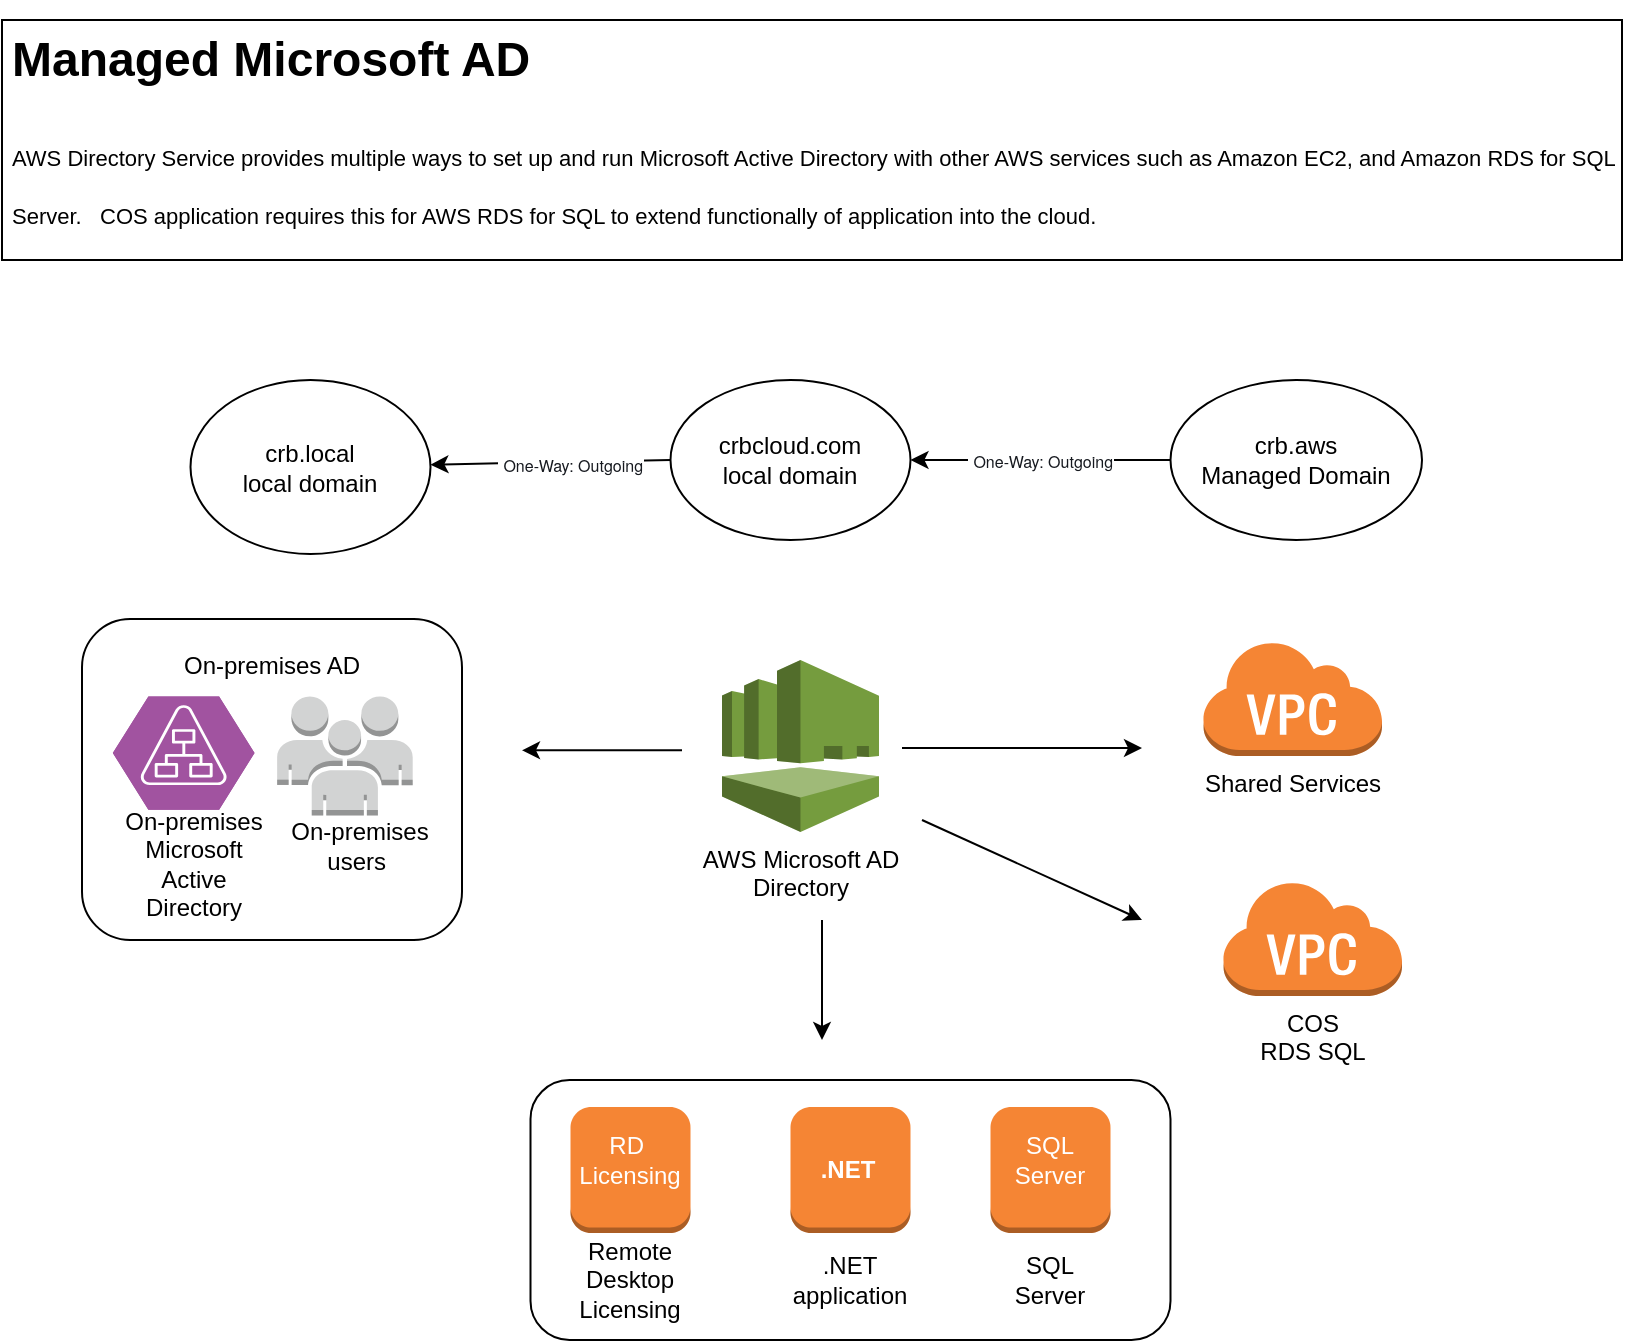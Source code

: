 <mxfile version="14.7.7" type="github"><diagram id="penZBUYTNKfO1pVxRUr-" name="Page-1"><mxGraphModel dx="1422" dy="774" grid="1" gridSize="10" guides="1" tooltips="1" connect="1" arrows="1" fold="1" page="1" pageScale="1" pageWidth="850" pageHeight="1100" math="0" shadow="0"><root><mxCell id="0"/><mxCell id="1" parent="0"/><mxCell id="vPcysUxUlL6my3NZdGl7-1" value="crbcloud.com&lt;br&gt;local domain" style="ellipse;whiteSpace=wrap;html=1;" parent="1" vertex="1"><mxGeometry x="354.25" y="220" width="120" height="80" as="geometry"/></mxCell><mxCell id="vPcysUxUlL6my3NZdGl7-2" value="crb.local&lt;br&gt;local domain" style="ellipse;whiteSpace=wrap;html=1;" parent="1" vertex="1"><mxGeometry x="114.25" y="220" width="120" height="87" as="geometry"/></mxCell><mxCell id="vPcysUxUlL6my3NZdGl7-3" value="crb.aws&lt;br&gt;Managed Domain" style="ellipse;whiteSpace=wrap;html=1;" parent="1" vertex="1"><mxGeometry x="604.25" y="220" width="125.75" height="80" as="geometry"/></mxCell><mxCell id="vPcysUxUlL6my3NZdGl7-5" value="" style="endArrow=classic;html=1;exitX=0;exitY=0.5;exitDx=0;exitDy=0;" parent="1" source="vPcysUxUlL6my3NZdGl7-1" target="vPcysUxUlL6my3NZdGl7-2" edge="1"><mxGeometry width="50" height="50" relative="1" as="geometry"><mxPoint x="304.25" y="290" as="sourcePoint"/><mxPoint x="354.25" y="240" as="targetPoint"/></mxGeometry></mxCell><mxCell id="ewfjUAErBIeJd-Xq7e8Y-9" value="&lt;span style=&quot;color: rgb(22 , 25 , 31) ; font-family: &amp;#34;amazon ember&amp;#34; , &amp;#34;helvetica neue&amp;#34; , &amp;#34;roboto&amp;#34; , &amp;#34;arial&amp;#34; , sans-serif&quot;&gt;&lt;font style=&quot;font-size: 8px&quot;&gt;&amp;nbsp;One-Way: Outgoing&lt;/font&gt;&lt;/span&gt;" style="edgeLabel;html=1;align=center;verticalAlign=middle;resizable=0;points=[];" vertex="1" connectable="0" parent="vPcysUxUlL6my3NZdGl7-5"><mxGeometry x="0.371" y="-1" relative="1" as="geometry"><mxPoint x="32" y="1" as="offset"/></mxGeometry></mxCell><mxCell id="jdtlUKpPJRM6OAGS04Ys-1" value="&lt;span style=&quot;color: rgb(22 , 25 , 31) ; font-family: &amp;#34;amazon ember&amp;#34; , &amp;#34;helvetica neue&amp;#34; , &amp;#34;roboto&amp;#34; , &amp;#34;arial&amp;#34; , sans-serif ; font-style: normal ; font-weight: 400 ; letter-spacing: normal ; text-align: center ; text-indent: 0px ; text-transform: none ; word-spacing: 0px ; background-color: rgb(255 , 255 , 255) ; display: inline ; float: none&quot;&gt;&lt;font style=&quot;font-size: 8px&quot;&gt;&amp;nbsp;One-Way: Outgoing&lt;/font&gt;&lt;/span&gt;" style="endArrow=classic;html=1;exitX=0;exitY=0.5;exitDx=0;exitDy=0;entryX=1;entryY=0.5;entryDx=0;entryDy=0;" parent="1" source="vPcysUxUlL6my3NZdGl7-3" target="vPcysUxUlL6my3NZdGl7-1" edge="1"><mxGeometry width="50" height="50" relative="1" as="geometry"><mxPoint x="494.25" y="260" as="sourcePoint"/><mxPoint x="544.25" y="210" as="targetPoint"/></mxGeometry></mxCell><mxCell id="ewfjUAErBIeJd-Xq7e8Y-6" value="Shared Services&lt;br&gt;" style="outlineConnect=0;dashed=0;verticalLabelPosition=bottom;verticalAlign=top;align=center;html=1;shape=mxgraph.aws3.virtual_private_cloud;fillColor=#F58534;gradientColor=none;" vertex="1" parent="1"><mxGeometry x="620" y="350" width="90" height="58" as="geometry"/></mxCell><mxCell id="ewfjUAErBIeJd-Xq7e8Y-10" value="COS&lt;br&gt;RDS SQL" style="outlineConnect=0;dashed=0;verticalLabelPosition=bottom;verticalAlign=top;align=center;html=1;shape=mxgraph.aws3.virtual_private_cloud;fillColor=#F58534;gradientColor=none;" vertex="1" parent="1"><mxGeometry x="630" y="470" width="90" height="58" as="geometry"/></mxCell><mxCell id="ewfjUAErBIeJd-Xq7e8Y-15" value="&lt;h1&gt;Managed Microsoft AD&lt;/h1&gt;&lt;h1&gt;&lt;span style=&quot;font-weight: 400&quot;&gt;&lt;font style=&quot;font-size: 11px&quot;&gt;AWS Directory Service provides multiple ways to set up and run Microsoft Active Directory with other AWS services such as Amazon EC2, and Amazon RDS for SQL Server.&amp;nbsp; &amp;nbsp;COS application requires this for AWS RDS for SQL to extend functionally of application into the cloud.&amp;nbsp;&lt;/font&gt;&lt;/span&gt;&lt;br&gt;&lt;/h1&gt;" style="text;html=1;fillColor=none;spacing=5;spacingTop=-20;whiteSpace=wrap;overflow=hidden;rounded=0;strokeColor=#000000;" vertex="1" parent="1"><mxGeometry x="20" y="40" width="810" height="120" as="geometry"/></mxCell><mxCell id="ewfjUAErBIeJd-Xq7e8Y-22" value="" style="group" vertex="1" connectable="0" parent="1"><mxGeometry x="60" y="339.5" width="190" height="160.5" as="geometry"/></mxCell><mxCell id="ewfjUAErBIeJd-Xq7e8Y-16" value="On-premises AD&lt;br&gt;&lt;br&gt;&lt;br&gt;&lt;br&gt;&lt;br&gt;&lt;br&gt;&lt;br&gt;&lt;br&gt;&lt;br&gt;" style="rounded=1;whiteSpace=wrap;html=1;strokeColor=#000000;" vertex="1" parent="ewfjUAErBIeJd-Xq7e8Y-22"><mxGeometry width="190" height="160.5" as="geometry"/></mxCell><mxCell id="ewfjUAErBIeJd-Xq7e8Y-18" value="" style="verticalLabelPosition=bottom;html=1;fillColor=#A153A0;strokeColor=#ffffff;verticalAlign=top;align=center;points=[[0,0.5,0],[0.125,0.25,0],[0.25,0,0],[0.5,0,0],[0.75,0,0],[0.875,0.25,0],[1,0.5,0],[0.875,0.75,0],[0.75,1,0],[0.5,1,0],[0.125,0.75,0]];pointerEvents=1;shape=mxgraph.cisco_safe.compositeIcon;bgIcon=mxgraph.cisco_safe.design.blank_device;resIcon=mxgraph.cisco_safe.design.ms_active_directory;" vertex="1" parent="ewfjUAErBIeJd-Xq7e8Y-22"><mxGeometry x="15.405" y="38.709" width="70.865" height="56.647" as="geometry"/></mxCell><mxCell id="ewfjUAErBIeJd-Xq7e8Y-19" value="" style="outlineConnect=0;dashed=0;verticalLabelPosition=bottom;verticalAlign=top;align=center;html=1;shape=mxgraph.aws3.users;fillColor=#D2D3D3;gradientColor=none;strokeColor=#000000;" vertex="1" parent="ewfjUAErBIeJd-Xq7e8Y-22"><mxGeometry x="97.568" y="38.709" width="67.784" height="59.479" as="geometry"/></mxCell><mxCell id="ewfjUAErBIeJd-Xq7e8Y-20" value="On-premises users&amp;nbsp;" style="text;html=1;strokeColor=none;fillColor=none;align=center;verticalAlign=middle;whiteSpace=wrap;rounded=0;" vertex="1" parent="ewfjUAErBIeJd-Xq7e8Y-22"><mxGeometry x="97.568" y="103.853" width="82.162" height="18.882" as="geometry"/></mxCell><mxCell id="ewfjUAErBIeJd-Xq7e8Y-21" value="On-premises Microsoft Active Directory" style="text;html=1;strokeColor=none;fillColor=none;align=center;verticalAlign=middle;whiteSpace=wrap;rounded=0;" vertex="1" parent="ewfjUAErBIeJd-Xq7e8Y-22"><mxGeometry x="15.405" y="113.294" width="82.162" height="18.882" as="geometry"/></mxCell><mxCell id="ewfjUAErBIeJd-Xq7e8Y-45" value="" style="group" vertex="1" connectable="0" parent="1"><mxGeometry x="284.25" y="570" width="320" height="130" as="geometry"/></mxCell><mxCell id="ewfjUAErBIeJd-Xq7e8Y-23" value="" style="rounded=1;whiteSpace=wrap;html=1;strokeColor=#000000;" vertex="1" parent="ewfjUAErBIeJd-Xq7e8Y-45"><mxGeometry width="320" height="130" as="geometry"/></mxCell><mxCell id="ewfjUAErBIeJd-Xq7e8Y-37" value="" style="group" vertex="1" connectable="0" parent="ewfjUAErBIeJd-Xq7e8Y-45"><mxGeometry x="20" y="13.5" width="60" height="63" as="geometry"/></mxCell><mxCell id="ewfjUAErBIeJd-Xq7e8Y-31" value="" style="outlineConnect=0;dashed=0;verticalLabelPosition=bottom;verticalAlign=top;align=center;html=1;shape=mxgraph.aws3.instance;fillColor=#F58534;gradientColor=none;strokeColor=#000000;" vertex="1" parent="ewfjUAErBIeJd-Xq7e8Y-37"><mxGeometry width="60" height="63" as="geometry"/></mxCell><mxCell id="ewfjUAErBIeJd-Xq7e8Y-32" value="&lt;font color=&quot;#ffffff&quot;&gt;RD&amp;nbsp;&lt;br&gt;Licensing&lt;br&gt;&lt;/font&gt;" style="text;html=1;strokeColor=none;fillColor=none;align=center;verticalAlign=middle;whiteSpace=wrap;rounded=0;" vertex="1" parent="ewfjUAErBIeJd-Xq7e8Y-37"><mxGeometry x="10" y="16.5" width="40" height="20" as="geometry"/></mxCell><mxCell id="ewfjUAErBIeJd-Xq7e8Y-38" value="" style="group" vertex="1" connectable="0" parent="ewfjUAErBIeJd-Xq7e8Y-45"><mxGeometry x="130" y="13.5" width="60" height="63" as="geometry"/></mxCell><mxCell id="ewfjUAErBIeJd-Xq7e8Y-30" value="" style="outlineConnect=0;dashed=0;verticalLabelPosition=bottom;verticalAlign=top;align=center;html=1;shape=mxgraph.aws3.instance;fillColor=#F58534;gradientColor=none;strokeColor=#000000;" vertex="1" parent="ewfjUAErBIeJd-Xq7e8Y-38"><mxGeometry width="60" height="63" as="geometry"/></mxCell><mxCell id="ewfjUAErBIeJd-Xq7e8Y-33" value="&lt;font color=&quot;#ffffff&quot;&gt;&lt;b&gt;.NET&lt;/b&gt;&lt;br&gt;&lt;/font&gt;" style="text;html=1;strokeColor=none;fillColor=none;align=center;verticalAlign=middle;whiteSpace=wrap;rounded=0;" vertex="1" parent="ewfjUAErBIeJd-Xq7e8Y-38"><mxGeometry x="9" y="21.5" width="40" height="20" as="geometry"/></mxCell><mxCell id="ewfjUAErBIeJd-Xq7e8Y-39" value="" style="group" vertex="1" connectable="0" parent="ewfjUAErBIeJd-Xq7e8Y-45"><mxGeometry x="230" y="13.5" width="60" height="63" as="geometry"/></mxCell><mxCell id="ewfjUAErBIeJd-Xq7e8Y-29" value="" style="outlineConnect=0;dashed=0;verticalLabelPosition=bottom;verticalAlign=top;align=center;html=1;shape=mxgraph.aws3.instance;fillColor=#F58534;gradientColor=none;strokeColor=#000000;" vertex="1" parent="ewfjUAErBIeJd-Xq7e8Y-39"><mxGeometry width="60" height="63" as="geometry"/></mxCell><mxCell id="ewfjUAErBIeJd-Xq7e8Y-34" value="&lt;font color=&quot;#ffffff&quot;&gt;SQL&lt;br&gt;Server&lt;br&gt;&lt;/font&gt;" style="text;html=1;strokeColor=none;fillColor=none;align=center;verticalAlign=middle;whiteSpace=wrap;rounded=0;" vertex="1" parent="ewfjUAErBIeJd-Xq7e8Y-39"><mxGeometry x="10" y="16.5" width="40" height="20" as="geometry"/></mxCell><mxCell id="ewfjUAErBIeJd-Xq7e8Y-42" value="Remote&lt;br&gt;Desktop&lt;br&gt;Licensing" style="text;html=1;strokeColor=none;fillColor=none;align=center;verticalAlign=middle;whiteSpace=wrap;rounded=0;" vertex="1" parent="ewfjUAErBIeJd-Xq7e8Y-45"><mxGeometry x="30" y="90" width="40" height="20" as="geometry"/></mxCell><mxCell id="ewfjUAErBIeJd-Xq7e8Y-43" value=".NET&lt;br&gt;application" style="text;html=1;strokeColor=none;fillColor=none;align=center;verticalAlign=middle;whiteSpace=wrap;rounded=0;" vertex="1" parent="ewfjUAErBIeJd-Xq7e8Y-45"><mxGeometry x="140" y="90" width="40" height="20" as="geometry"/></mxCell><mxCell id="ewfjUAErBIeJd-Xq7e8Y-44" value="SQL&lt;br&gt;Server" style="text;html=1;strokeColor=none;fillColor=none;align=center;verticalAlign=middle;whiteSpace=wrap;rounded=0;" vertex="1" parent="ewfjUAErBIeJd-Xq7e8Y-45"><mxGeometry x="240" y="90" width="40" height="20" as="geometry"/></mxCell><mxCell id="ewfjUAErBIeJd-Xq7e8Y-46" value="AWS Microsoft AD &lt;br&gt;Directory" style="outlineConnect=0;dashed=0;verticalLabelPosition=bottom;verticalAlign=top;align=center;html=1;shape=mxgraph.aws3.directory_service;fillColor=#759C3E;gradientColor=none;strokeColor=#000000;" vertex="1" parent="1"><mxGeometry x="380" y="360" width="78.5" height="86" as="geometry"/></mxCell><mxCell id="ewfjUAErBIeJd-Xq7e8Y-48" value="" style="endArrow=classic;html=1;" edge="1" parent="1"><mxGeometry width="50" height="50" relative="1" as="geometry"><mxPoint x="470" y="404" as="sourcePoint"/><mxPoint x="590" y="404" as="targetPoint"/></mxGeometry></mxCell><mxCell id="ewfjUAErBIeJd-Xq7e8Y-49" value="" style="endArrow=classic;html=1;" edge="1" parent="1"><mxGeometry width="50" height="50" relative="1" as="geometry"><mxPoint x="480" y="440" as="sourcePoint"/><mxPoint x="590" y="490" as="targetPoint"/></mxGeometry></mxCell><mxCell id="ewfjUAErBIeJd-Xq7e8Y-52" value="" style="endArrow=classic;html=1;" edge="1" parent="1"><mxGeometry width="50" height="50" relative="1" as="geometry"><mxPoint x="430" y="490" as="sourcePoint"/><mxPoint x="430" y="550" as="targetPoint"/></mxGeometry></mxCell><mxCell id="ewfjUAErBIeJd-Xq7e8Y-53" value="" style="endArrow=classic;html=1;" edge="1" parent="1"><mxGeometry width="50" height="50" relative="1" as="geometry"><mxPoint x="360" y="405.16" as="sourcePoint"/><mxPoint x="280" y="405.16" as="targetPoint"/></mxGeometry></mxCell></root></mxGraphModel></diagram></mxfile>